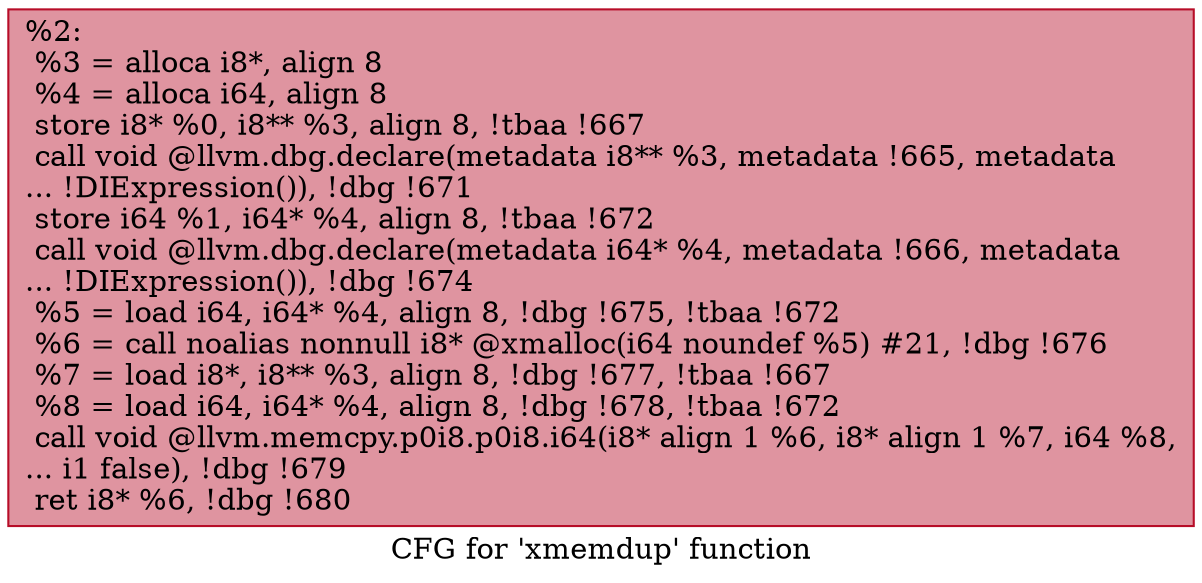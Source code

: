 digraph "CFG for 'xmemdup' function" {
	label="CFG for 'xmemdup' function";

	Node0x1942f90 [shape=record,color="#b70d28ff", style=filled, fillcolor="#b70d2870",label="{%2:\l  %3 = alloca i8*, align 8\l  %4 = alloca i64, align 8\l  store i8* %0, i8** %3, align 8, !tbaa !667\l  call void @llvm.dbg.declare(metadata i8** %3, metadata !665, metadata\l... !DIExpression()), !dbg !671\l  store i64 %1, i64* %4, align 8, !tbaa !672\l  call void @llvm.dbg.declare(metadata i64* %4, metadata !666, metadata\l... !DIExpression()), !dbg !674\l  %5 = load i64, i64* %4, align 8, !dbg !675, !tbaa !672\l  %6 = call noalias nonnull i8* @xmalloc(i64 noundef %5) #21, !dbg !676\l  %7 = load i8*, i8** %3, align 8, !dbg !677, !tbaa !667\l  %8 = load i64, i64* %4, align 8, !dbg !678, !tbaa !672\l  call void @llvm.memcpy.p0i8.p0i8.i64(i8* align 1 %6, i8* align 1 %7, i64 %8,\l... i1 false), !dbg !679\l  ret i8* %6, !dbg !680\l}"];
}
